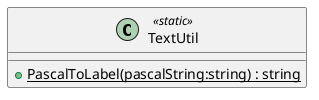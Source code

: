 @startuml
class TextUtil <<static>> {
    + {static} PascalToLabel(pascalString:string) : string
}
@enduml
